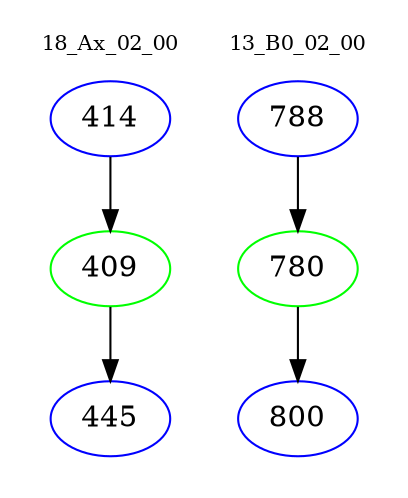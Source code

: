 digraph{
subgraph cluster_0 {
color = white
label = "18_Ax_02_00";
fontsize=10;
T0_414 [label="414", color="blue"]
T0_414 -> T0_409 [color="black"]
T0_409 [label="409", color="green"]
T0_409 -> T0_445 [color="black"]
T0_445 [label="445", color="blue"]
}
subgraph cluster_1 {
color = white
label = "13_B0_02_00";
fontsize=10;
T1_788 [label="788", color="blue"]
T1_788 -> T1_780 [color="black"]
T1_780 [label="780", color="green"]
T1_780 -> T1_800 [color="black"]
T1_800 [label="800", color="blue"]
}
}
